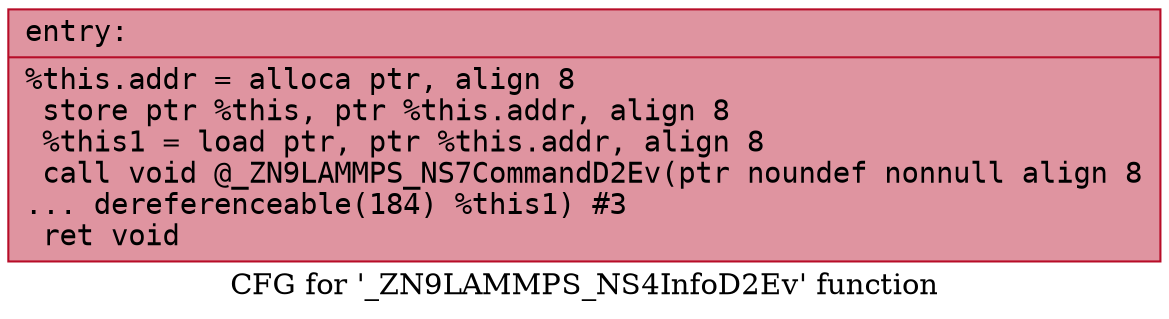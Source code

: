 digraph "CFG for '_ZN9LAMMPS_NS4InfoD2Ev' function" {
	label="CFG for '_ZN9LAMMPS_NS4InfoD2Ev' function";

	Node0x556bfe9016a0 [shape=record,color="#b70d28ff", style=filled, fillcolor="#b70d2870" fontname="Courier",label="{entry:\l|  %this.addr = alloca ptr, align 8\l  store ptr %this, ptr %this.addr, align 8\l  %this1 = load ptr, ptr %this.addr, align 8\l  call void @_ZN9LAMMPS_NS7CommandD2Ev(ptr noundef nonnull align 8\l... dereferenceable(184) %this1) #3\l  ret void\l}"];
}
